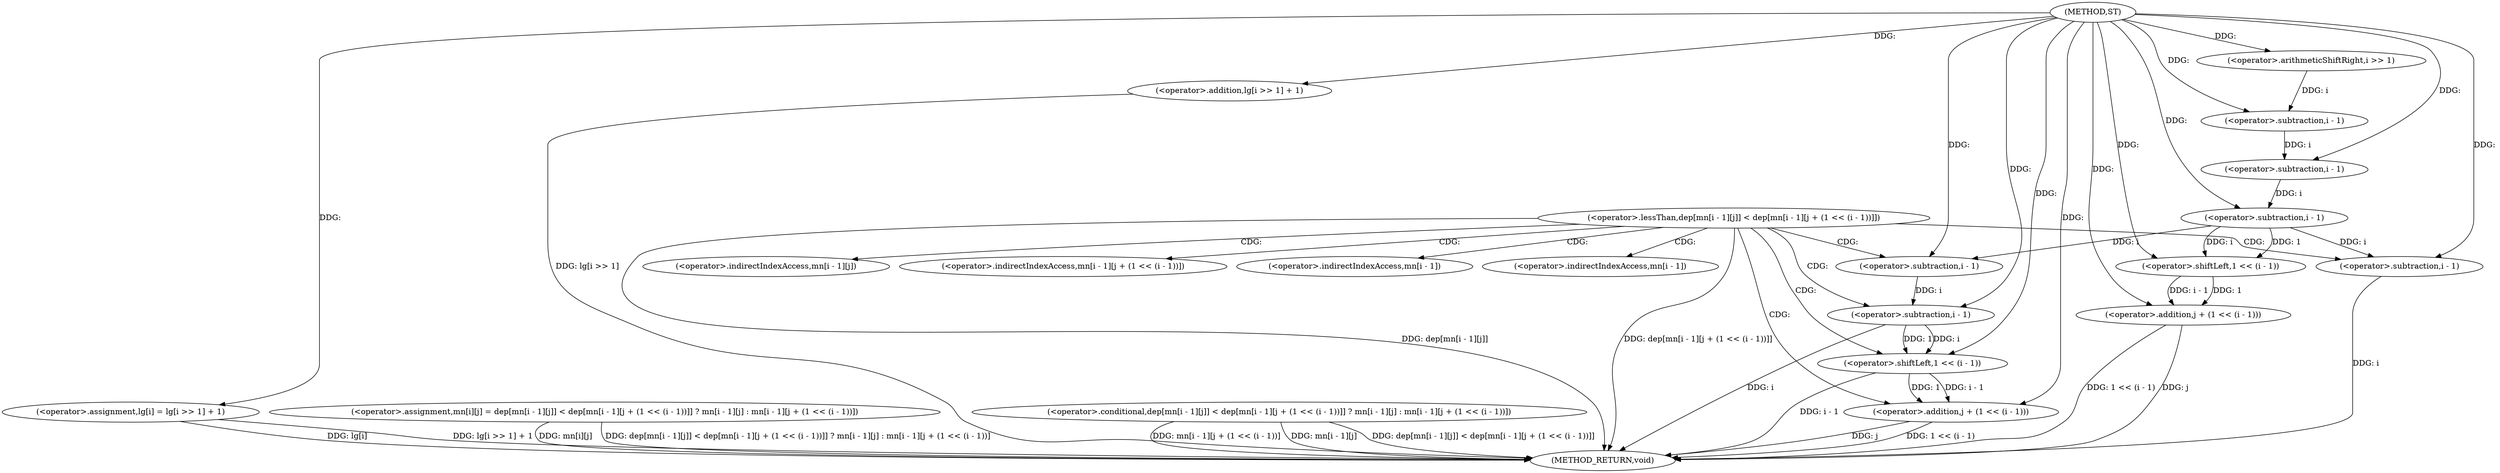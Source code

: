 digraph "ST" {  
"1000175" [label = "(METHOD,ST)" ]
"1000240" [label = "(METHOD_RETURN,void)" ]
"1000177" [label = "(<operator>.assignment,lg[i] = lg[i >> 1] + 1)" ]
"1000188" [label = "(<operator>.assignment,mn[i][j] = dep[mn[i - 1][j]] < dep[mn[i - 1][j + (1 << (i - 1))]] ? mn[i - 1][j] : mn[i - 1][j + (1 << (i - 1))])" ]
"1000181" [label = "(<operator>.addition,lg[i >> 1] + 1)" ]
"1000194" [label = "(<operator>.conditional,dep[mn[i - 1][j]] < dep[mn[i - 1][j + (1 << (i - 1))]] ? mn[i - 1][j] : mn[i - 1][j + (1 << (i - 1))])" ]
"1000195" [label = "(<operator>.lessThan,dep[mn[i - 1][j]] < dep[mn[i - 1][j + (1 << (i - 1))]])" ]
"1000184" [label = "(<operator>.arithmeticShiftRight,i >> 1)" ]
"1000233" [label = "(<operator>.addition,j + (1 << (i - 1)))" ]
"1000223" [label = "(<operator>.subtraction,i - 1)" ]
"1000230" [label = "(<operator>.subtraction,i - 1)" ]
"1000235" [label = "(<operator>.shiftLeft,1 << (i - 1))" ]
"1000213" [label = "(<operator>.addition,j + (1 << (i - 1)))" ]
"1000237" [label = "(<operator>.subtraction,i - 1)" ]
"1000201" [label = "(<operator>.subtraction,i - 1)" ]
"1000210" [label = "(<operator>.subtraction,i - 1)" ]
"1000215" [label = "(<operator>.shiftLeft,1 << (i - 1))" ]
"1000217" [label = "(<operator>.subtraction,i - 1)" ]
"1000220" [label = "(<operator>.indirectIndexAccess,mn[i - 1][j])" ]
"1000227" [label = "(<operator>.indirectIndexAccess,mn[i - 1][j + (1 << (i - 1))])" ]
"1000221" [label = "(<operator>.indirectIndexAccess,mn[i - 1])" ]
"1000228" [label = "(<operator>.indirectIndexAccess,mn[i - 1])" ]
  "1000177" -> "1000240"  [ label = "DDG: lg[i]"] 
  "1000181" -> "1000240"  [ label = "DDG: lg[i >> 1]"] 
  "1000177" -> "1000240"  [ label = "DDG: lg[i >> 1] + 1"] 
  "1000188" -> "1000240"  [ label = "DDG: mn[i][j]"] 
  "1000195" -> "1000240"  [ label = "DDG: dep[mn[i - 1][j]]"] 
  "1000213" -> "1000240"  [ label = "DDG: j"] 
  "1000213" -> "1000240"  [ label = "DDG: 1 << (i - 1)"] 
  "1000195" -> "1000240"  [ label = "DDG: dep[mn[i - 1][j + (1 << (i - 1))]]"] 
  "1000194" -> "1000240"  [ label = "DDG: dep[mn[i - 1][j]] < dep[mn[i - 1][j + (1 << (i - 1))]]"] 
  "1000233" -> "1000240"  [ label = "DDG: j"] 
  "1000237" -> "1000240"  [ label = "DDG: i"] 
  "1000235" -> "1000240"  [ label = "DDG: i - 1"] 
  "1000233" -> "1000240"  [ label = "DDG: 1 << (i - 1)"] 
  "1000194" -> "1000240"  [ label = "DDG: mn[i - 1][j + (1 << (i - 1))]"] 
  "1000223" -> "1000240"  [ label = "DDG: i"] 
  "1000194" -> "1000240"  [ label = "DDG: mn[i - 1][j]"] 
  "1000188" -> "1000240"  [ label = "DDG: dep[mn[i - 1][j]] < dep[mn[i - 1][j + (1 << (i - 1))]] ? mn[i - 1][j] : mn[i - 1][j + (1 << (i - 1))]"] 
  "1000175" -> "1000177"  [ label = "DDG: "] 
  "1000175" -> "1000181"  [ label = "DDG: "] 
  "1000175" -> "1000184"  [ label = "DDG: "] 
  "1000175" -> "1000233"  [ label = "DDG: "] 
  "1000235" -> "1000233"  [ label = "DDG: 1"] 
  "1000235" -> "1000233"  [ label = "DDG: i - 1"] 
  "1000217" -> "1000223"  [ label = "DDG: i"] 
  "1000175" -> "1000223"  [ label = "DDG: "] 
  "1000217" -> "1000230"  [ label = "DDG: i"] 
  "1000175" -> "1000230"  [ label = "DDG: "] 
  "1000175" -> "1000235"  [ label = "DDG: "] 
  "1000237" -> "1000235"  [ label = "DDG: 1"] 
  "1000237" -> "1000235"  [ label = "DDG: i"] 
  "1000175" -> "1000213"  [ label = "DDG: "] 
  "1000215" -> "1000213"  [ label = "DDG: 1"] 
  "1000215" -> "1000213"  [ label = "DDG: i - 1"] 
  "1000230" -> "1000237"  [ label = "DDG: i"] 
  "1000175" -> "1000237"  [ label = "DDG: "] 
  "1000184" -> "1000201"  [ label = "DDG: i"] 
  "1000175" -> "1000201"  [ label = "DDG: "] 
  "1000201" -> "1000210"  [ label = "DDG: i"] 
  "1000175" -> "1000210"  [ label = "DDG: "] 
  "1000175" -> "1000215"  [ label = "DDG: "] 
  "1000217" -> "1000215"  [ label = "DDG: i"] 
  "1000217" -> "1000215"  [ label = "DDG: 1"] 
  "1000210" -> "1000217"  [ label = "DDG: i"] 
  "1000175" -> "1000217"  [ label = "DDG: "] 
  "1000195" -> "1000233"  [ label = "CDG: "] 
  "1000195" -> "1000227"  [ label = "CDG: "] 
  "1000195" -> "1000223"  [ label = "CDG: "] 
  "1000195" -> "1000230"  [ label = "CDG: "] 
  "1000195" -> "1000235"  [ label = "CDG: "] 
  "1000195" -> "1000220"  [ label = "CDG: "] 
  "1000195" -> "1000221"  [ label = "CDG: "] 
  "1000195" -> "1000228"  [ label = "CDG: "] 
  "1000195" -> "1000237"  [ label = "CDG: "] 
}

